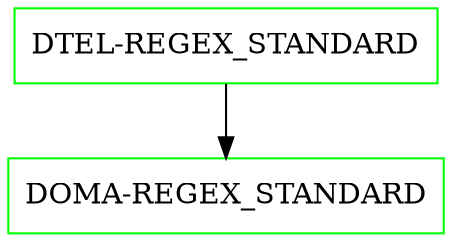digraph G {
  "DTEL-REGEX_STANDARD" [shape=box,color=green];
  "DOMA-REGEX_STANDARD" [shape=box,color=green,URL="./DOMA_REGEX_STANDARD.html"];
  "DTEL-REGEX_STANDARD" -> "DOMA-REGEX_STANDARD";
}
